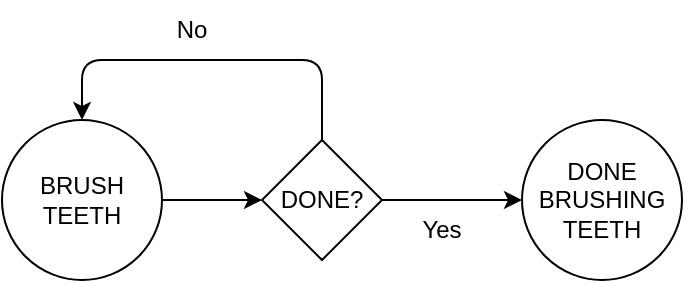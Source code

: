 <mxfile>
    <diagram id="GAWc1gAhpG-Zxj6IqSYM" name="Page-1">
        <mxGraphModel dx="435" dy="304" grid="1" gridSize="10" guides="1" tooltips="1" connect="1" arrows="1" fold="1" page="1" pageScale="1" pageWidth="850" pageHeight="1100" math="0" shadow="0">
            <root>
                <mxCell id="0"/>
                <mxCell id="1" parent="0"/>
                <mxCell id="26" value="BRUSH&lt;br&gt;TEETH" style="ellipse;whiteSpace=wrap;html=1;aspect=fixed;fillColor=none;" parent="1" vertex="1">
                    <mxGeometry x="220" y="70" width="80" height="80" as="geometry"/>
                </mxCell>
                <mxCell id="27" value="DONE&lt;br&gt;BRUSHING&lt;br&gt;TEETH" style="ellipse;whiteSpace=wrap;html=1;aspect=fixed;fillColor=none;" parent="1" vertex="1">
                    <mxGeometry x="480" y="70" width="80" height="80" as="geometry"/>
                </mxCell>
                <mxCell id="28" value="No" style="text;html=1;strokeColor=none;fillColor=none;align=center;verticalAlign=middle;whiteSpace=wrap;rounded=0;" parent="1" vertex="1">
                    <mxGeometry x="285" y="10" width="60" height="30" as="geometry"/>
                </mxCell>
                <mxCell id="29" value="" style="endArrow=classic;html=1;exitX=1;exitY=0.5;exitDx=0;exitDy=0;" parent="1" source="26" edge="1">
                    <mxGeometry width="50" height="50" relative="1" as="geometry">
                        <mxPoint x="370" y="100" as="sourcePoint"/>
                        <mxPoint x="350" y="110" as="targetPoint"/>
                    </mxGeometry>
                </mxCell>
                <mxCell id="30" style="edgeStyle=none;html=1;entryX=0;entryY=0.5;entryDx=0;entryDy=0;" parent="1" source="32" target="27" edge="1">
                    <mxGeometry relative="1" as="geometry"/>
                </mxCell>
                <mxCell id="31" style="edgeStyle=none;html=1;entryX=0.5;entryY=0;entryDx=0;entryDy=0;" parent="1" source="32" target="26" edge="1">
                    <mxGeometry relative="1" as="geometry">
                        <mxPoint x="380" y="30" as="targetPoint"/>
                        <Array as="points">
                            <mxPoint x="380" y="40"/>
                            <mxPoint x="260" y="40"/>
                        </Array>
                    </mxGeometry>
                </mxCell>
                <mxCell id="32" value="DONE?" style="rhombus;whiteSpace=wrap;html=1;fillColor=none;" parent="1" vertex="1">
                    <mxGeometry x="350" y="80" width="60" height="60" as="geometry"/>
                </mxCell>
                <mxCell id="33" value="Yes" style="text;html=1;strokeColor=none;fillColor=none;align=center;verticalAlign=middle;whiteSpace=wrap;rounded=0;" parent="1" vertex="1">
                    <mxGeometry x="410" y="110" width="60" height="30" as="geometry"/>
                </mxCell>
            </root>
        </mxGraphModel>
    </diagram>
</mxfile>